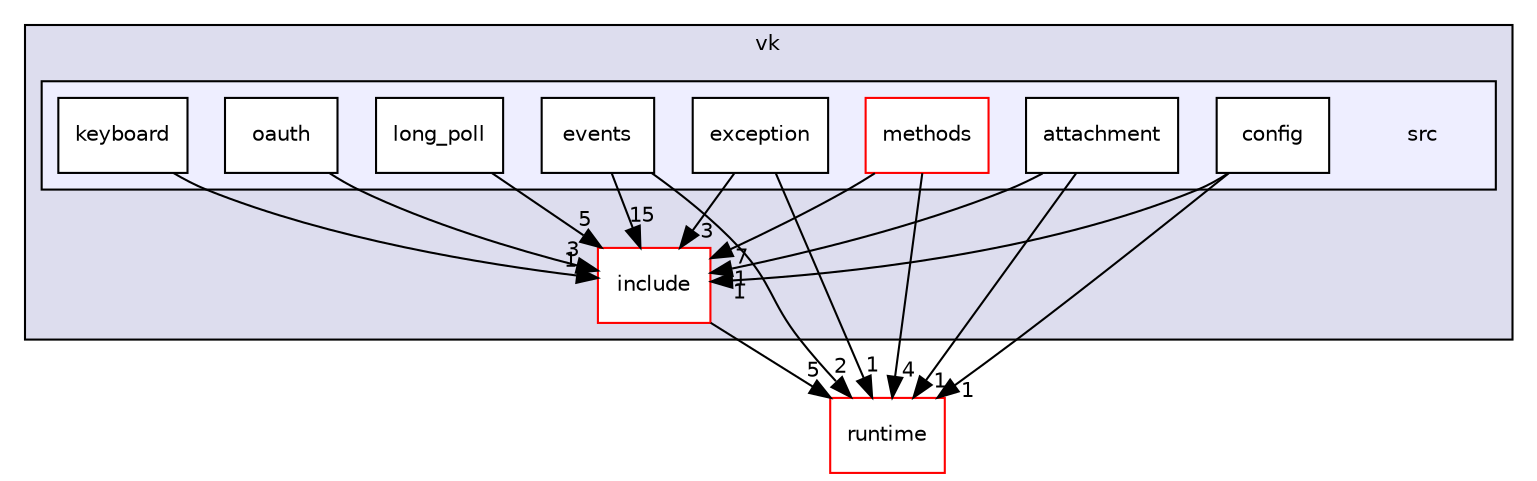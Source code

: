 digraph "src" {
  compound=true
  node [ fontsize="10", fontname="Helvetica"];
  edge [ labelfontsize="10", labelfontname="Helvetica"];
  subgraph clusterdir_bfc5d6602c24fe620e9298c54e0ed106 {
    graph [ bgcolor="#ddddee", pencolor="black", label="vk" fontname="Helvetica", fontsize="10", URL="dir_bfc5d6602c24fe620e9298c54e0ed106.html"]
  dir_5a2e7e63c769be3e121e8a7cb4ca18ae [shape=box label="include" fillcolor="white" style="filled" color="red" URL="dir_5a2e7e63c769be3e121e8a7cb4ca18ae.html"];
  subgraph clusterdir_c72a5efb889fc03326ef7775bdf6554c {
    graph [ bgcolor="#eeeeff", pencolor="black", label="" URL="dir_c72a5efb889fc03326ef7775bdf6554c.html"];
    dir_c72a5efb889fc03326ef7775bdf6554c [shape=plaintext label="src"];
  dir_fa970791821ae681eeb76139b069c7ca [shape=box label="attachment" fillcolor="white" style="filled" URL="dir_fa970791821ae681eeb76139b069c7ca.html"];
  dir_c966730d90d7c77826bac1ec4368ae78 [shape=box label="config" fillcolor="white" style="filled" URL="dir_c966730d90d7c77826bac1ec4368ae78.html"];
  dir_63975811bb7006e6d7720bad94a11cb5 [shape=box label="events" fillcolor="white" style="filled" URL="dir_63975811bb7006e6d7720bad94a11cb5.html"];
  dir_d3a5620c87db3fb4e5c4b4f1433d5b54 [shape=box label="exception" fillcolor="white" style="filled" URL="dir_d3a5620c87db3fb4e5c4b4f1433d5b54.html"];
  dir_434ef28723580fc255d0c5cba6fa961f [shape=box label="keyboard" fillcolor="white" style="filled" URL="dir_434ef28723580fc255d0c5cba6fa961f.html"];
  dir_ffd50971ce146ee51d1a202fc2dcca4a [shape=box label="long_poll" fillcolor="white" style="filled" URL="dir_ffd50971ce146ee51d1a202fc2dcca4a.html"];
  dir_e561c135bbcdfc646c1036808f6df096 [shape=box label="methods" fillcolor="white" style="filled" color="red" URL="dir_e561c135bbcdfc646c1036808f6df096.html"];
  dir_a836a4b4f12b3983dbc896b76fc1ec60 [shape=box label="oauth" fillcolor="white" style="filled" URL="dir_a836a4b4f12b3983dbc896b76fc1ec60.html"];
  }
  }
  dir_ae58b8918dcb99903ff518e79eee4aff [shape=box label="runtime" fillcolor="white" style="filled" color="red" URL="dir_ae58b8918dcb99903ff518e79eee4aff.html"];
  dir_fa970791821ae681eeb76139b069c7ca->dir_5a2e7e63c769be3e121e8a7cb4ca18ae [headlabel="1", labeldistance=1.5 headhref="dir_000007_000002.html"];
  dir_fa970791821ae681eeb76139b069c7ca->dir_ae58b8918dcb99903ff518e79eee4aff [headlabel="1", labeldistance=1.5 headhref="dir_000007_000017.html"];
  dir_434ef28723580fc255d0c5cba6fa961f->dir_5a2e7e63c769be3e121e8a7cb4ca18ae [headlabel="1", labeldistance=1.5 headhref="dir_000024_000002.html"];
  dir_c966730d90d7c77826bac1ec4368ae78->dir_5a2e7e63c769be3e121e8a7cb4ca18ae [headlabel="1", labeldistance=1.5 headhref="dir_000025_000002.html"];
  dir_c966730d90d7c77826bac1ec4368ae78->dir_ae58b8918dcb99903ff518e79eee4aff [headlabel="1", labeldistance=1.5 headhref="dir_000025_000017.html"];
  dir_e561c135bbcdfc646c1036808f6df096->dir_5a2e7e63c769be3e121e8a7cb4ca18ae [headlabel="7", labeldistance=1.5 headhref="dir_000010_000002.html"];
  dir_e561c135bbcdfc646c1036808f6df096->dir_ae58b8918dcb99903ff518e79eee4aff [headlabel="4", labeldistance=1.5 headhref="dir_000010_000017.html"];
  dir_63975811bb7006e6d7720bad94a11cb5->dir_5a2e7e63c769be3e121e8a7cb4ca18ae [headlabel="15", labeldistance=1.5 headhref="dir_000009_000002.html"];
  dir_63975811bb7006e6d7720bad94a11cb5->dir_ae58b8918dcb99903ff518e79eee4aff [headlabel="2", labeldistance=1.5 headhref="dir_000009_000017.html"];
  dir_a836a4b4f12b3983dbc896b76fc1ec60->dir_5a2e7e63c769be3e121e8a7cb4ca18ae [headlabel="3", labeldistance=1.5 headhref="dir_000012_000002.html"];
  dir_5a2e7e63c769be3e121e8a7cb4ca18ae->dir_ae58b8918dcb99903ff518e79eee4aff [headlabel="5", labeldistance=1.5 headhref="dir_000002_000017.html"];
  dir_ffd50971ce146ee51d1a202fc2dcca4a->dir_5a2e7e63c769be3e121e8a7cb4ca18ae [headlabel="5", labeldistance=1.5 headhref="dir_000005_000002.html"];
  dir_d3a5620c87db3fb4e5c4b4f1433d5b54->dir_5a2e7e63c769be3e121e8a7cb4ca18ae [headlabel="3", labeldistance=1.5 headhref="dir_000022_000002.html"];
  dir_d3a5620c87db3fb4e5c4b4f1433d5b54->dir_ae58b8918dcb99903ff518e79eee4aff [headlabel="1", labeldistance=1.5 headhref="dir_000022_000017.html"];
}
